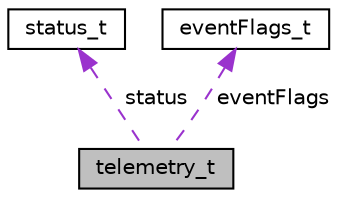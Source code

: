 digraph "telemetry_t"
{
 // LATEX_PDF_SIZE
  edge [fontname="Helvetica",fontsize="10",labelfontname="Helvetica",labelfontsize="10"];
  node [fontname="Helvetica",fontsize="10",shape=record];
  Node1 [label="telemetry_t",height=0.2,width=0.4,color="black", fillcolor="grey75", style="filled", fontcolor="black",tooltip=" "];
  Node2 -> Node1 [dir="back",color="darkorchid3",fontsize="10",style="dashed",label=" status" ,fontname="Helvetica"];
  Node2 [label="status_t",height=0.2,width=0.4,color="black", fillcolor="white", style="filled",URL="$unionstatus__t.html",tooltip=" "];
  Node3 -> Node1 [dir="back",color="darkorchid3",fontsize="10",style="dashed",label=" eventFlags" ,fontname="Helvetica"];
  Node3 [label="eventFlags_t",height=0.2,width=0.4,color="black", fillcolor="white", style="filled",URL="$unionevent_flags__t.html",tooltip=" "];
}
